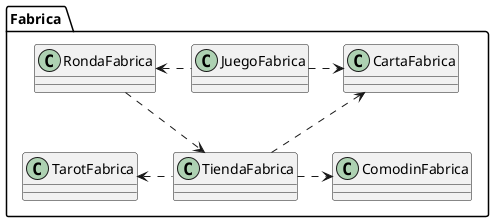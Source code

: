 @startuml Diagrama Paquetes Fabrica

package "Fabrica " {
    class CartaFabrica
    class ComodinFabrica
    class JuegoFabrica
    class RondaFabrica
    class TarotFabrica
    class TiendaFabrica
}

JuegoFabrica .left.> RondaFabrica
TiendaFabrica .up.> CartaFabrica 
TiendaFabrica .left.> TarotFabrica
JuegoFabrica .right.> CartaFabrica
TiendaFabrica .right.> ComodinFabrica
RondaFabrica ..> TiendaFabrica

@enduml